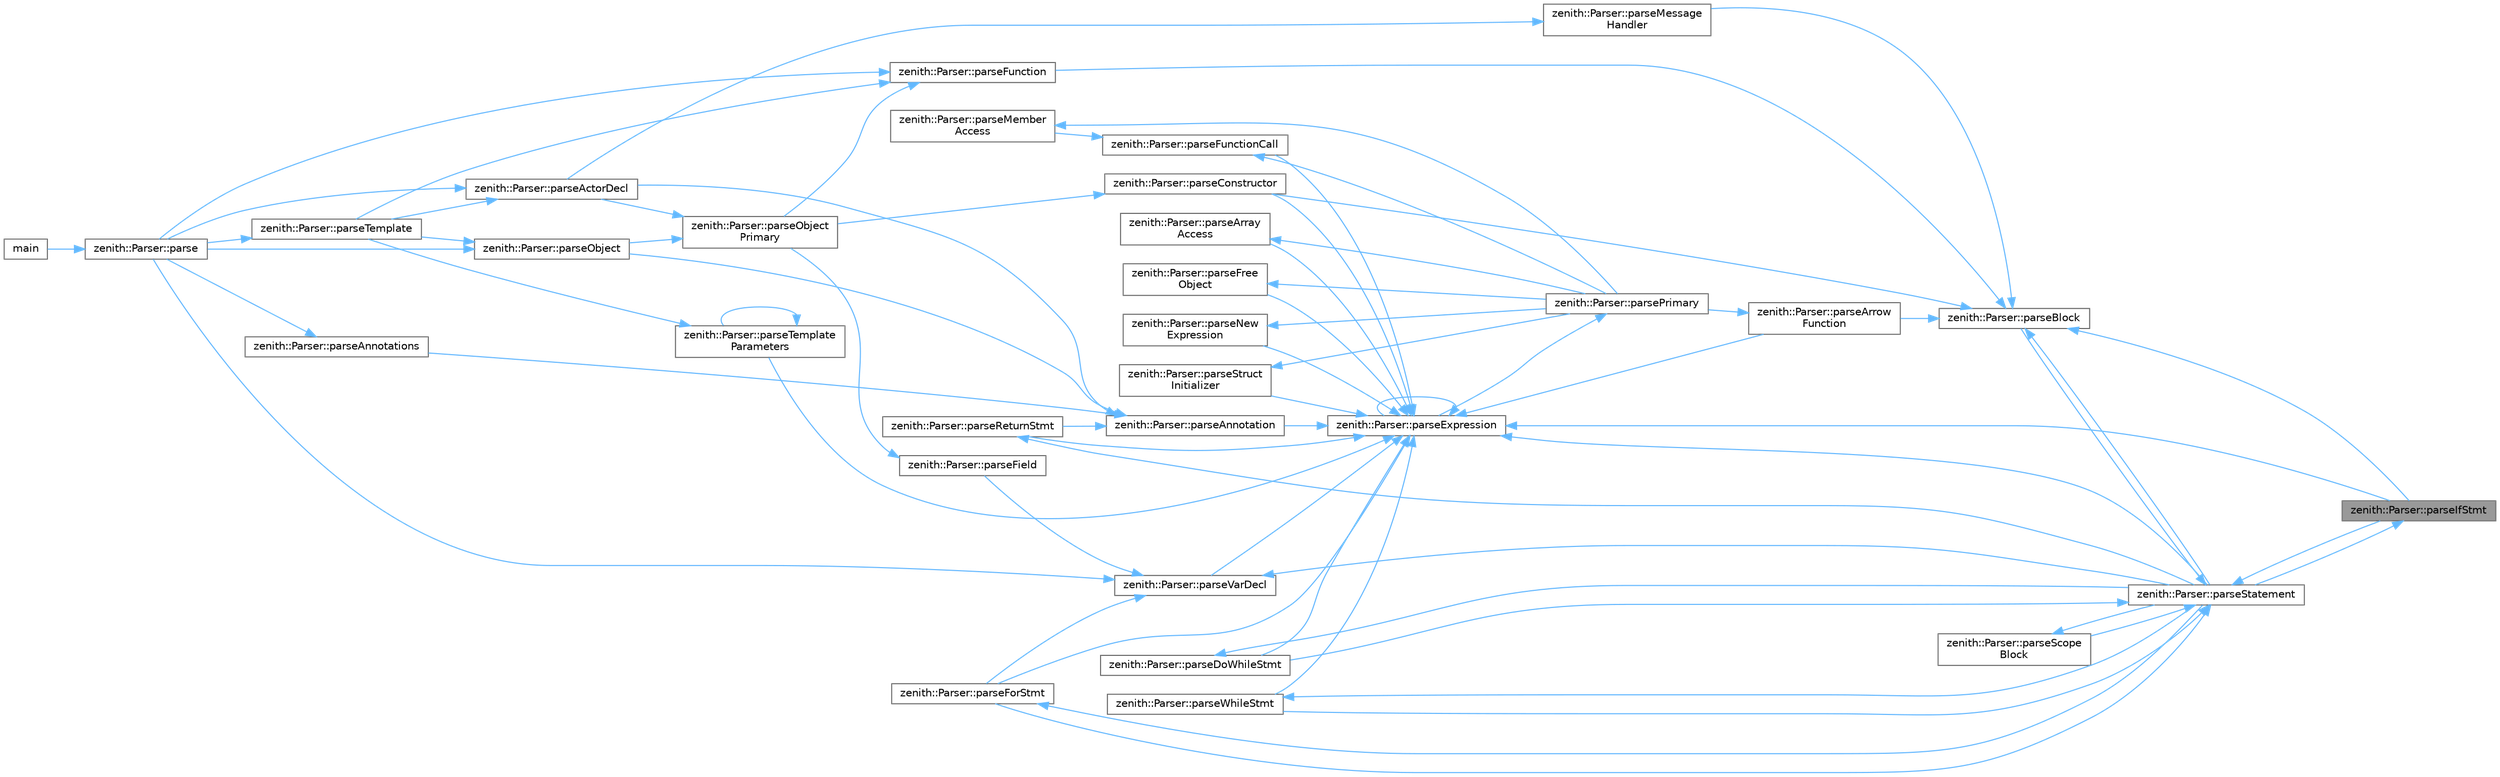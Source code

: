 digraph "zenith::Parser::parseIfStmt"
{
 // LATEX_PDF_SIZE
  bgcolor="transparent";
  edge [fontname=Helvetica,fontsize=10,labelfontname=Helvetica,labelfontsize=10];
  node [fontname=Helvetica,fontsize=10,shape=box,height=0.2,width=0.4];
  rankdir="RL";
  Node1 [id="Node000001",label="zenith::Parser::parseIfStmt",height=0.2,width=0.4,color="gray40", fillcolor="grey60", style="filled", fontcolor="black",tooltip=" "];
  Node1 -> Node2 [id="edge1_Node000001_Node000002",dir="back",color="steelblue1",style="solid",tooltip=" "];
  Node2 [id="Node000002",label="zenith::Parser::parseStatement",height=0.2,width=0.4,color="grey40", fillcolor="white", style="filled",URL="$classzenith_1_1_parser.html#ada8dc19e8cb4a0f1b37d3ef6a2eb3f9d",tooltip=" "];
  Node2 -> Node3 [id="edge2_Node000002_Node000003",dir="back",color="steelblue1",style="solid",tooltip=" "];
  Node3 [id="Node000003",label="zenith::Parser::parseBlock",height=0.2,width=0.4,color="grey40", fillcolor="white", style="filled",URL="$classzenith_1_1_parser.html#afed5c18e77fc012fe5db9f9e6175e642",tooltip=" "];
  Node3 -> Node4 [id="edge3_Node000003_Node000004",dir="back",color="steelblue1",style="solid",tooltip=" "];
  Node4 [id="Node000004",label="zenith::Parser::parseArrow\lFunction",height=0.2,width=0.4,color="grey40", fillcolor="white", style="filled",URL="$classzenith_1_1_parser.html#a7ea0f8e309ed2fbdf1a9e2ebfa2fbf8d",tooltip=" "];
  Node4 -> Node5 [id="edge4_Node000004_Node000005",dir="back",color="steelblue1",style="solid",tooltip=" "];
  Node5 [id="Node000005",label="zenith::Parser::parsePrimary",height=0.2,width=0.4,color="grey40", fillcolor="white", style="filled",URL="$classzenith_1_1_parser.html#a9425b18adfbb62629ae5ea654addc7cb",tooltip=" "];
  Node5 -> Node6 [id="edge5_Node000005_Node000006",dir="back",color="steelblue1",style="solid",tooltip=" "];
  Node6 [id="Node000006",label="zenith::Parser::parseExpression",height=0.2,width=0.4,color="grey40", fillcolor="white", style="filled",URL="$classzenith_1_1_parser.html#a239906fd51d54598f6d3dcc18d97b6b9",tooltip=" "];
  Node6 -> Node7 [id="edge6_Node000006_Node000007",dir="back",color="steelblue1",style="solid",tooltip=" "];
  Node7 [id="Node000007",label="zenith::Parser::parseAnnotation",height=0.2,width=0.4,color="grey40", fillcolor="white", style="filled",URL="$classzenith_1_1_parser.html#afff2e82900309df63d9aa89f4d3e31d6",tooltip=" "];
  Node7 -> Node8 [id="edge7_Node000007_Node000008",dir="back",color="steelblue1",style="solid",tooltip=" "];
  Node8 [id="Node000008",label="zenith::Parser::parseActorDecl",height=0.2,width=0.4,color="grey40", fillcolor="white", style="filled",URL="$classzenith_1_1_parser.html#add98eda497298f55d63689af29839db6",tooltip=" "];
  Node8 -> Node9 [id="edge8_Node000008_Node000009",dir="back",color="steelblue1",style="solid",tooltip=" "];
  Node9 [id="Node000009",label="zenith::Parser::parse",height=0.2,width=0.4,color="grey40", fillcolor="white", style="filled",URL="$classzenith_1_1_parser.html#ad56141bb79abcda2cb032137f51d44c6",tooltip=" "];
  Node9 -> Node10 [id="edge9_Node000009_Node000010",dir="back",color="steelblue1",style="solid",tooltip=" "];
  Node10 [id="Node000010",label="main",height=0.2,width=0.4,color="grey40", fillcolor="white", style="filled",URL="$main_8cpp.html#a0ddf1224851353fc92bfbff6f499fa97",tooltip=" "];
  Node8 -> Node11 [id="edge10_Node000008_Node000011",dir="back",color="steelblue1",style="solid",tooltip=" "];
  Node11 [id="Node000011",label="zenith::Parser::parseTemplate",height=0.2,width=0.4,color="grey40", fillcolor="white", style="filled",URL="$classzenith_1_1_parser.html#ac8ba31b8067fb7325c47b2b85e51abe1",tooltip=" "];
  Node11 -> Node9 [id="edge11_Node000011_Node000009",dir="back",color="steelblue1",style="solid",tooltip=" "];
  Node7 -> Node12 [id="edge12_Node000007_Node000012",dir="back",color="steelblue1",style="solid",tooltip=" "];
  Node12 [id="Node000012",label="zenith::Parser::parseAnnotations",height=0.2,width=0.4,color="grey40", fillcolor="white", style="filled",URL="$classzenith_1_1_parser.html#a13606ea02073ecca24a045f676b58518",tooltip=" "];
  Node12 -> Node9 [id="edge13_Node000012_Node000009",dir="back",color="steelblue1",style="solid",tooltip=" "];
  Node7 -> Node13 [id="edge14_Node000007_Node000013",dir="back",color="steelblue1",style="solid",tooltip=" "];
  Node13 [id="Node000013",label="zenith::Parser::parseObject",height=0.2,width=0.4,color="grey40", fillcolor="white", style="filled",URL="$classzenith_1_1_parser.html#abfe2e0682adcad95cc77595ec52bd4da",tooltip=" "];
  Node13 -> Node9 [id="edge15_Node000013_Node000009",dir="back",color="steelblue1",style="solid",tooltip=" "];
  Node13 -> Node11 [id="edge16_Node000013_Node000011",dir="back",color="steelblue1",style="solid",tooltip=" "];
  Node7 -> Node14 [id="edge17_Node000007_Node000014",dir="back",color="steelblue1",style="solid",tooltip=" "];
  Node14 [id="Node000014",label="zenith::Parser::parseReturnStmt",height=0.2,width=0.4,color="grey40", fillcolor="white", style="filled",URL="$classzenith_1_1_parser.html#a5e026e55d4a57bea1b5ffa7d3b5e93a8",tooltip=" "];
  Node14 -> Node2 [id="edge18_Node000014_Node000002",dir="back",color="steelblue1",style="solid",tooltip=" "];
  Node6 -> Node15 [id="edge19_Node000006_Node000015",dir="back",color="steelblue1",style="solid",tooltip=" "];
  Node15 [id="Node000015",label="zenith::Parser::parseArray\lAccess",height=0.2,width=0.4,color="grey40", fillcolor="white", style="filled",URL="$classzenith_1_1_parser.html#ad32b5cfe98f909cade9216d65b046f58",tooltip=" "];
  Node15 -> Node5 [id="edge20_Node000015_Node000005",dir="back",color="steelblue1",style="solid",tooltip=" "];
  Node6 -> Node4 [id="edge21_Node000006_Node000004",dir="back",color="steelblue1",style="solid",tooltip=" "];
  Node6 -> Node16 [id="edge22_Node000006_Node000016",dir="back",color="steelblue1",style="solid",tooltip=" "];
  Node16 [id="Node000016",label="zenith::Parser::parseConstructor",height=0.2,width=0.4,color="grey40", fillcolor="white", style="filled",URL="$classzenith_1_1_parser.html#ae37a2b420e456af55c07efd04676b4af",tooltip=" "];
  Node16 -> Node17 [id="edge23_Node000016_Node000017",dir="back",color="steelblue1",style="solid",tooltip=" "];
  Node17 [id="Node000017",label="zenith::Parser::parseObject\lPrimary",height=0.2,width=0.4,color="grey40", fillcolor="white", style="filled",URL="$classzenith_1_1_parser.html#a74f0f075ac6a9a7935b8b0b20bd1f3ef",tooltip=" "];
  Node17 -> Node8 [id="edge24_Node000017_Node000008",dir="back",color="steelblue1",style="solid",tooltip=" "];
  Node17 -> Node13 [id="edge25_Node000017_Node000013",dir="back",color="steelblue1",style="solid",tooltip=" "];
  Node6 -> Node18 [id="edge26_Node000006_Node000018",dir="back",color="steelblue1",style="solid",tooltip=" "];
  Node18 [id="Node000018",label="zenith::Parser::parseDoWhileStmt",height=0.2,width=0.4,color="grey40", fillcolor="white", style="filled",URL="$classzenith_1_1_parser.html#a17d038fc7ad2c0dac1b038889f4426ca",tooltip=" "];
  Node18 -> Node2 [id="edge27_Node000018_Node000002",dir="back",color="steelblue1",style="solid",tooltip=" "];
  Node6 -> Node6 [id="edge28_Node000006_Node000006",dir="back",color="steelblue1",style="solid",tooltip=" "];
  Node6 -> Node19 [id="edge29_Node000006_Node000019",dir="back",color="steelblue1",style="solid",tooltip=" "];
  Node19 [id="Node000019",label="zenith::Parser::parseForStmt",height=0.2,width=0.4,color="grey40", fillcolor="white", style="filled",URL="$classzenith_1_1_parser.html#ab8ae32b49e1a7d1492f14c6b381aa52b",tooltip=" "];
  Node19 -> Node2 [id="edge30_Node000019_Node000002",dir="back",color="steelblue1",style="solid",tooltip=" "];
  Node6 -> Node20 [id="edge31_Node000006_Node000020",dir="back",color="steelblue1",style="solid",tooltip=" "];
  Node20 [id="Node000020",label="zenith::Parser::parseFree\lObject",height=0.2,width=0.4,color="grey40", fillcolor="white", style="filled",URL="$classzenith_1_1_parser.html#a697fe5477ca0023efdefd6e66f4e0a49",tooltip=" "];
  Node20 -> Node5 [id="edge32_Node000020_Node000005",dir="back",color="steelblue1",style="solid",tooltip=" "];
  Node6 -> Node21 [id="edge33_Node000006_Node000021",dir="back",color="steelblue1",style="solid",tooltip=" "];
  Node21 [id="Node000021",label="zenith::Parser::parseFunctionCall",height=0.2,width=0.4,color="grey40", fillcolor="white", style="filled",URL="$classzenith_1_1_parser.html#ae2442c2e624e13794605b1ff56047ee8",tooltip=" "];
  Node21 -> Node22 [id="edge34_Node000021_Node000022",dir="back",color="steelblue1",style="solid",tooltip=" "];
  Node22 [id="Node000022",label="zenith::Parser::parseMember\lAccess",height=0.2,width=0.4,color="grey40", fillcolor="white", style="filled",URL="$classzenith_1_1_parser.html#a5f581f39453bce8e553d9d96c5c8d0d2",tooltip=" "];
  Node22 -> Node5 [id="edge35_Node000022_Node000005",dir="back",color="steelblue1",style="solid",tooltip=" "];
  Node21 -> Node5 [id="edge36_Node000021_Node000005",dir="back",color="steelblue1",style="solid",tooltip=" "];
  Node6 -> Node1 [id="edge37_Node000006_Node000001",dir="back",color="steelblue1",style="solid",tooltip=" "];
  Node6 -> Node23 [id="edge38_Node000006_Node000023",dir="back",color="steelblue1",style="solid",tooltip=" "];
  Node23 [id="Node000023",label="zenith::Parser::parseNew\lExpression",height=0.2,width=0.4,color="grey40", fillcolor="white", style="filled",URL="$classzenith_1_1_parser.html#aa984ed730ca80620a7033d259b6faea5",tooltip=" "];
  Node23 -> Node5 [id="edge39_Node000023_Node000005",dir="back",color="steelblue1",style="solid",tooltip=" "];
  Node6 -> Node14 [id="edge40_Node000006_Node000014",dir="back",color="steelblue1",style="solid",tooltip=" "];
  Node6 -> Node2 [id="edge41_Node000006_Node000002",dir="back",color="steelblue1",style="solid",tooltip=" "];
  Node6 -> Node24 [id="edge42_Node000006_Node000024",dir="back",color="steelblue1",style="solid",tooltip=" "];
  Node24 [id="Node000024",label="zenith::Parser::parseStruct\lInitializer",height=0.2,width=0.4,color="grey40", fillcolor="white", style="filled",URL="$classzenith_1_1_parser.html#a4646bbfa2a663abbc777ae26d44e9522",tooltip=" "];
  Node24 -> Node5 [id="edge43_Node000024_Node000005",dir="back",color="steelblue1",style="solid",tooltip=" "];
  Node6 -> Node25 [id="edge44_Node000006_Node000025",dir="back",color="steelblue1",style="solid",tooltip=" "];
  Node25 [id="Node000025",label="zenith::Parser::parseTemplate\lParameters",height=0.2,width=0.4,color="grey40", fillcolor="white", style="filled",URL="$classzenith_1_1_parser.html#aa809de3ebc29d840ad9bc99c0b6ce956",tooltip=" "];
  Node25 -> Node11 [id="edge45_Node000025_Node000011",dir="back",color="steelblue1",style="solid",tooltip=" "];
  Node25 -> Node25 [id="edge46_Node000025_Node000025",dir="back",color="steelblue1",style="solid",tooltip=" "];
  Node6 -> Node26 [id="edge47_Node000006_Node000026",dir="back",color="steelblue1",style="solid",tooltip=" "];
  Node26 [id="Node000026",label="zenith::Parser::parseVarDecl",height=0.2,width=0.4,color="grey40", fillcolor="white", style="filled",URL="$classzenith_1_1_parser.html#a4846f1e07a0155bb95bfee2888cd4e49",tooltip=" "];
  Node26 -> Node9 [id="edge48_Node000026_Node000009",dir="back",color="steelblue1",style="solid",tooltip=" "];
  Node26 -> Node27 [id="edge49_Node000026_Node000027",dir="back",color="steelblue1",style="solid",tooltip=" "];
  Node27 [id="Node000027",label="zenith::Parser::parseField",height=0.2,width=0.4,color="grey40", fillcolor="white", style="filled",URL="$classzenith_1_1_parser.html#a12db59c0397e2ec966e47382f55b4ab8",tooltip=" "];
  Node27 -> Node17 [id="edge50_Node000027_Node000017",dir="back",color="steelblue1",style="solid",tooltip=" "];
  Node26 -> Node19 [id="edge51_Node000026_Node000019",dir="back",color="steelblue1",style="solid",tooltip=" "];
  Node26 -> Node2 [id="edge52_Node000026_Node000002",dir="back",color="steelblue1",style="solid",tooltip=" "];
  Node6 -> Node28 [id="edge53_Node000006_Node000028",dir="back",color="steelblue1",style="solid",tooltip=" "];
  Node28 [id="Node000028",label="zenith::Parser::parseWhileStmt",height=0.2,width=0.4,color="grey40", fillcolor="white", style="filled",URL="$classzenith_1_1_parser.html#a6f8fd13014d6a0e82f53ce08a8f9766d",tooltip=" "];
  Node28 -> Node2 [id="edge54_Node000028_Node000002",dir="back",color="steelblue1",style="solid",tooltip=" "];
  Node3 -> Node16 [id="edge55_Node000003_Node000016",dir="back",color="steelblue1",style="solid",tooltip=" "];
  Node3 -> Node29 [id="edge56_Node000003_Node000029",dir="back",color="steelblue1",style="solid",tooltip=" "];
  Node29 [id="Node000029",label="zenith::Parser::parseFunction",height=0.2,width=0.4,color="grey40", fillcolor="white", style="filled",URL="$classzenith_1_1_parser.html#a8647a213885b6a7d25032d40410f827b",tooltip=" "];
  Node29 -> Node9 [id="edge57_Node000029_Node000009",dir="back",color="steelblue1",style="solid",tooltip=" "];
  Node29 -> Node17 [id="edge58_Node000029_Node000017",dir="back",color="steelblue1",style="solid",tooltip=" "];
  Node29 -> Node11 [id="edge59_Node000029_Node000011",dir="back",color="steelblue1",style="solid",tooltip=" "];
  Node3 -> Node1 [id="edge60_Node000003_Node000001",dir="back",color="steelblue1",style="solid",tooltip=" "];
  Node3 -> Node30 [id="edge61_Node000003_Node000030",dir="back",color="steelblue1",style="solid",tooltip=" "];
  Node30 [id="Node000030",label="zenith::Parser::parseMessage\lHandler",height=0.2,width=0.4,color="grey40", fillcolor="white", style="filled",URL="$classzenith_1_1_parser.html#a78d55766725bfdd0c7b718adf355eee3",tooltip=" "];
  Node30 -> Node8 [id="edge62_Node000030_Node000008",dir="back",color="steelblue1",style="solid",tooltip=" "];
  Node3 -> Node2 [id="edge63_Node000003_Node000002",dir="back",color="steelblue1",style="solid",tooltip=" "];
  Node2 -> Node18 [id="edge64_Node000002_Node000018",dir="back",color="steelblue1",style="solid",tooltip=" "];
  Node2 -> Node19 [id="edge65_Node000002_Node000019",dir="back",color="steelblue1",style="solid",tooltip=" "];
  Node2 -> Node1 [id="edge66_Node000002_Node000001",dir="back",color="steelblue1",style="solid",tooltip=" "];
  Node2 -> Node31 [id="edge67_Node000002_Node000031",dir="back",color="steelblue1",style="solid",tooltip=" "];
  Node31 [id="Node000031",label="zenith::Parser::parseScope\lBlock",height=0.2,width=0.4,color="grey40", fillcolor="white", style="filled",URL="$classzenith_1_1_parser.html#acd4ccda2b4a409498daa93e31f2bc23f",tooltip=" "];
  Node31 -> Node2 [id="edge68_Node000031_Node000002",dir="back",color="steelblue1",style="solid",tooltip=" "];
  Node2 -> Node28 [id="edge69_Node000002_Node000028",dir="back",color="steelblue1",style="solid",tooltip=" "];
}
